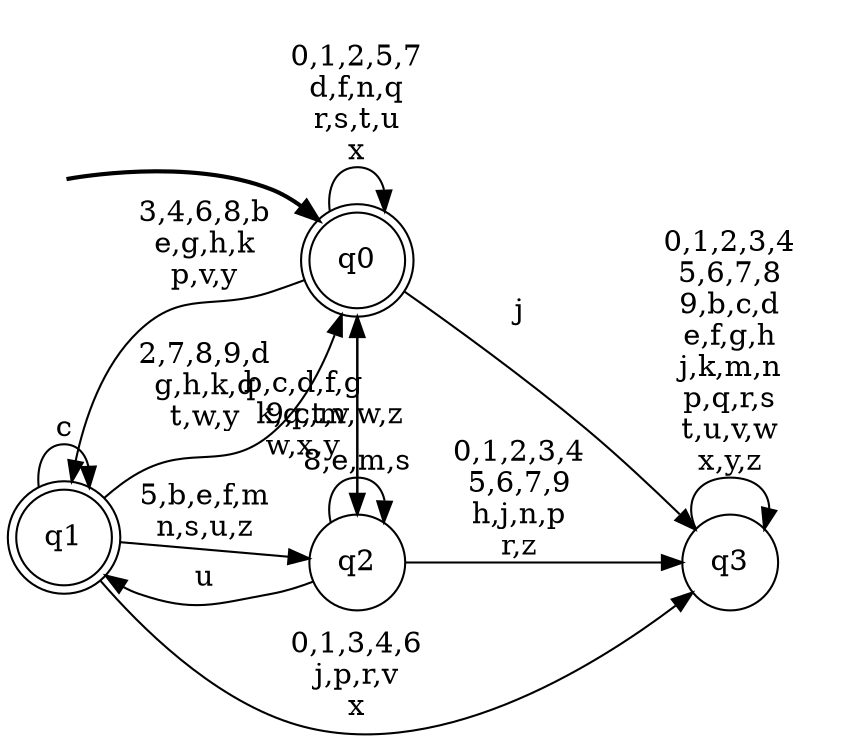 digraph BlueStar {
__start0 [style = invis, shape = none, label = "", width = 0, height = 0];

rankdir=LR;
size="8,5";

s0 [style="rounded,filled", color="black", fillcolor="white" shape="doublecircle", label="q0"];
s1 [style="rounded,filled", color="black", fillcolor="white" shape="doublecircle", label="q1"];
s2 [style="filled", color="black", fillcolor="white" shape="circle", label="q2"];
s3 [style="filled", color="black", fillcolor="white" shape="circle", label="q3"];
subgraph cluster_main { 
	graph [pad=".75", ranksep="0.15", nodesep="0.15"];
	 style=invis; 
	__start0 -> s0 [penwidth=2];
}
s0 -> s0 [label="0,1,2,5,7\nd,f,n,q\nr,s,t,u\nx"];
s0 -> s1 [label="3,4,6,8,b\ne,g,h,k\np,v,y"];
s0 -> s2 [label="9,c,m,w,z"];
s0 -> s3 [label="j"];
s1 -> s0 [label="2,7,8,9,d\ng,h,k,q\nt,w,y"];
s1 -> s1 [label="c"];
s1 -> s2 [label="5,b,e,f,m\nn,s,u,z"];
s1 -> s3 [label="0,1,3,4,6\nj,p,r,v\nx"];
s2 -> s0 [label="b,c,d,f,g\nk,q,t,v\nw,x,y"];
s2 -> s1 [label="u"];
s2 -> s2 [label="8,e,m,s"];
s2 -> s3 [label="0,1,2,3,4\n5,6,7,9\nh,j,n,p\nr,z"];
s3 -> s3 [label="0,1,2,3,4\n5,6,7,8\n9,b,c,d\ne,f,g,h\nj,k,m,n\np,q,r,s\nt,u,v,w\nx,y,z"];

}